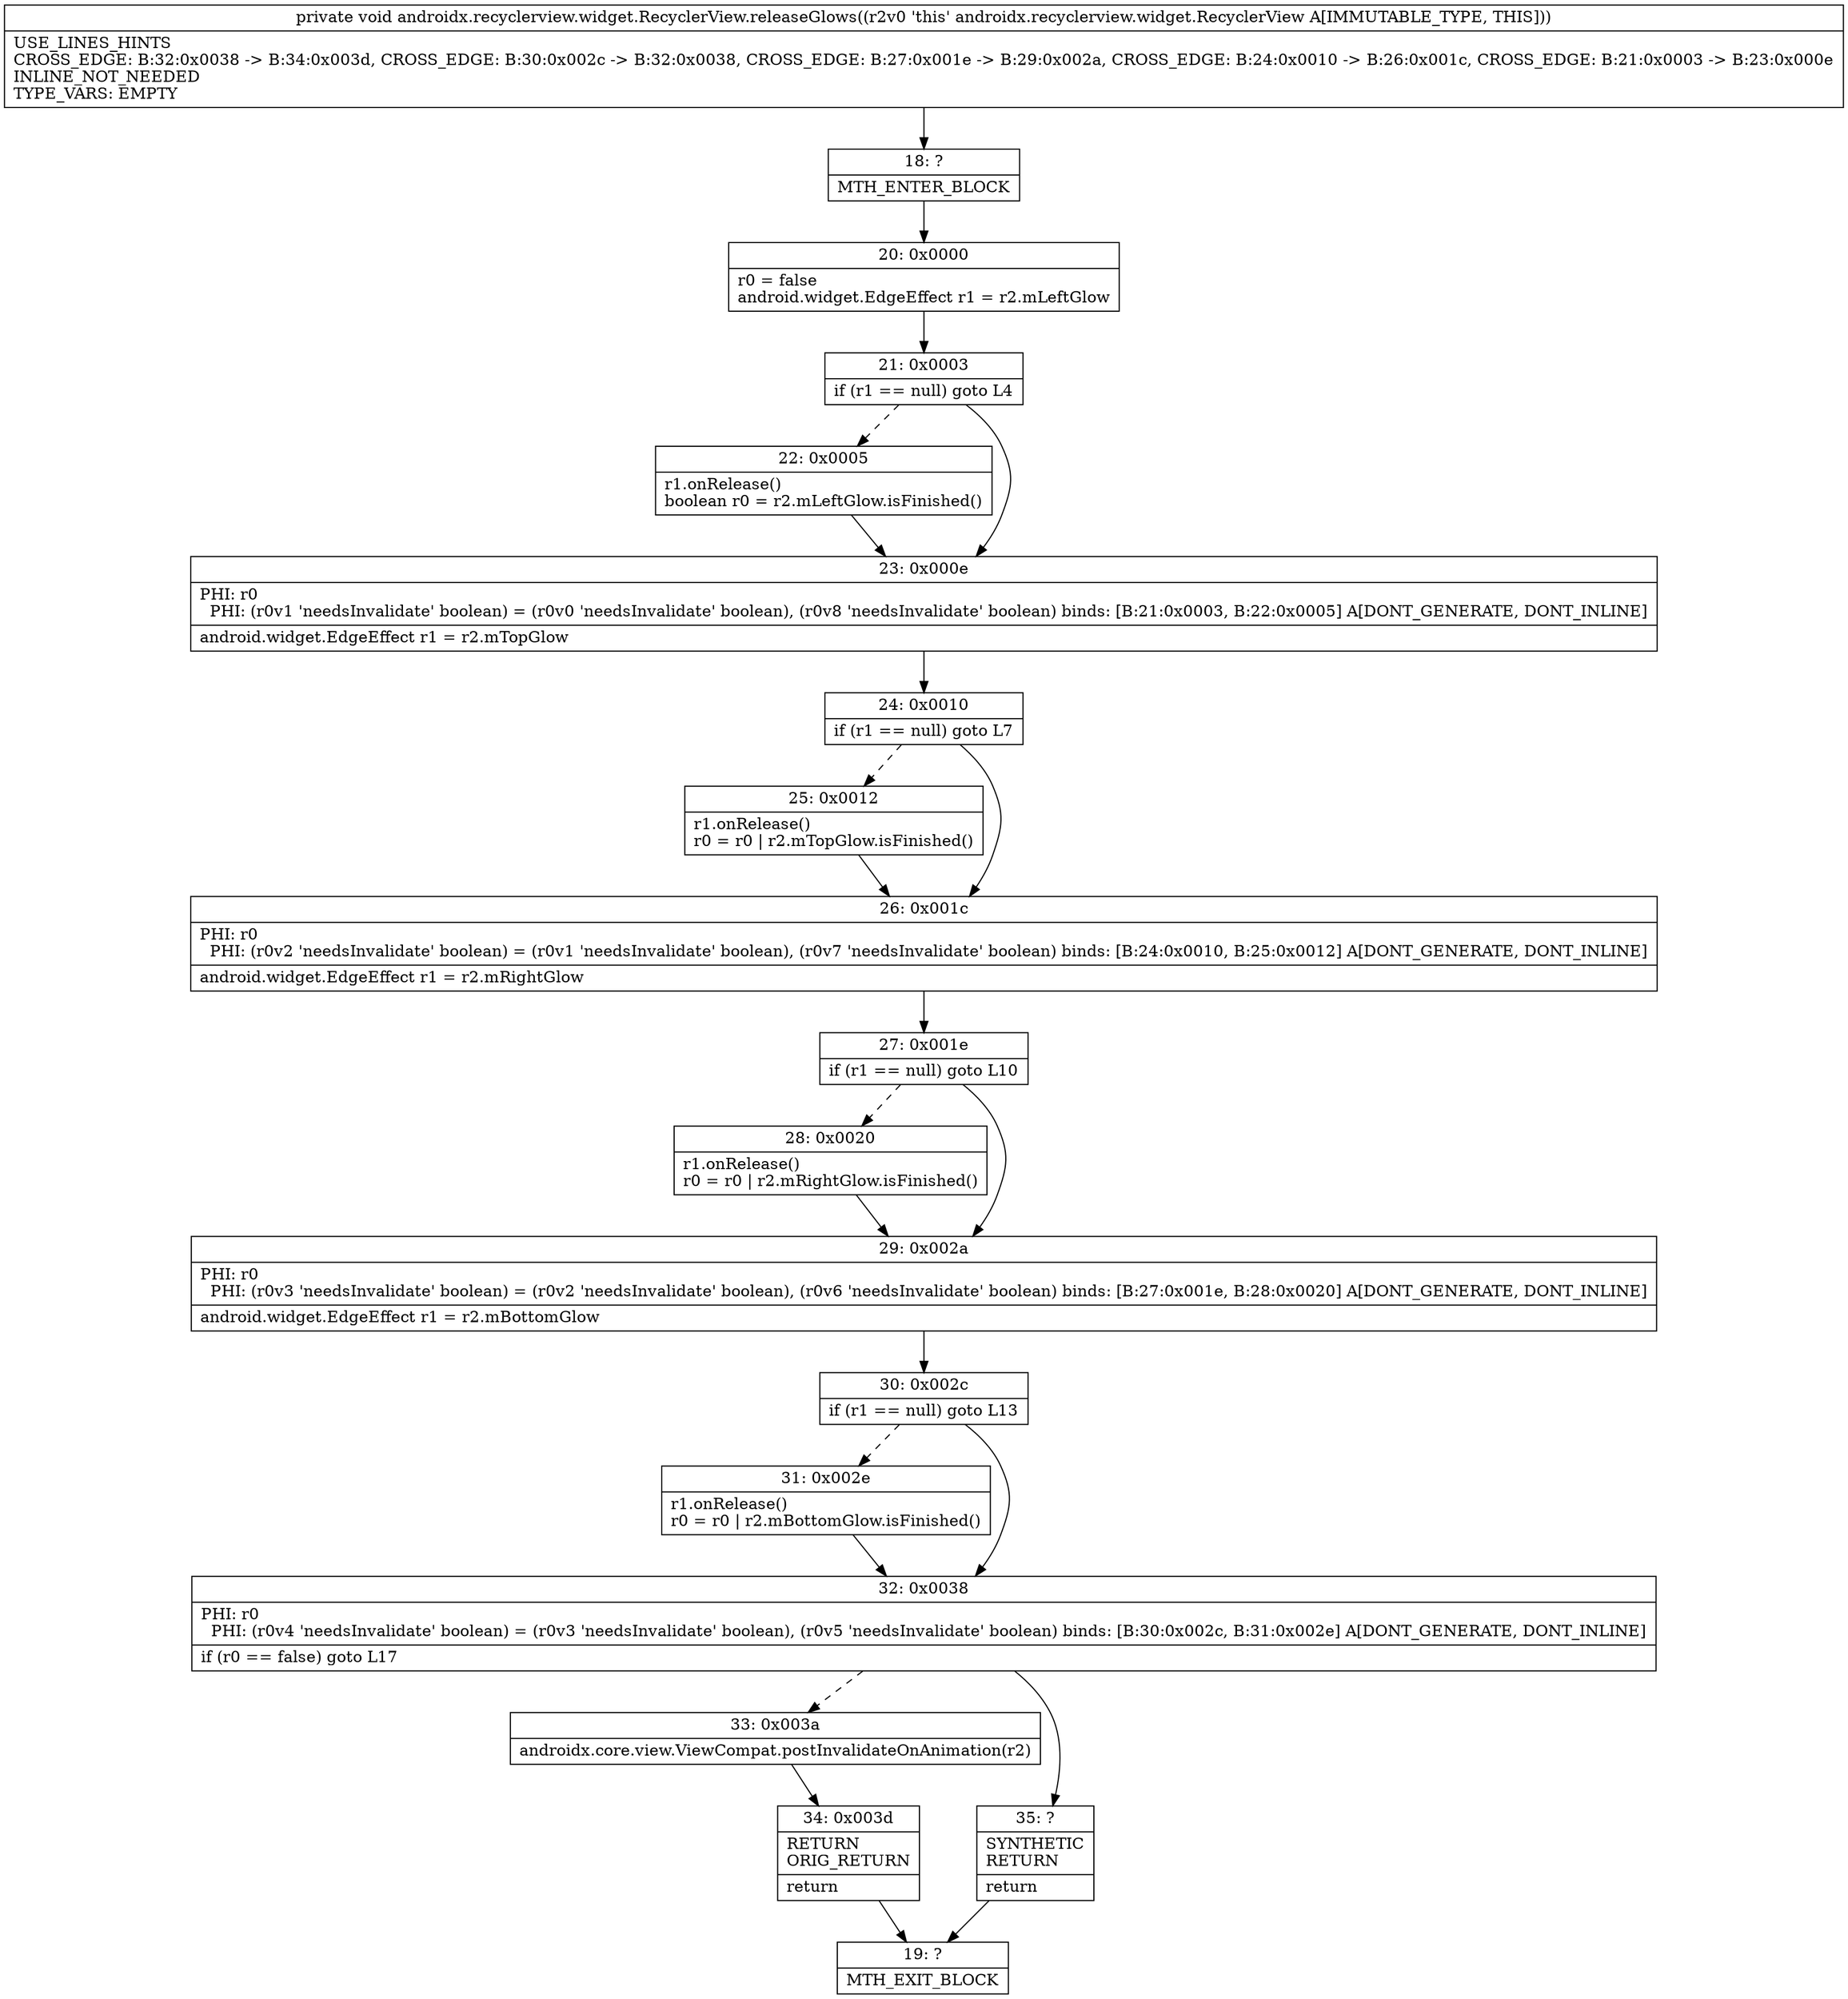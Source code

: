 digraph "CFG forandroidx.recyclerview.widget.RecyclerView.releaseGlows()V" {
Node_18 [shape=record,label="{18\:\ ?|MTH_ENTER_BLOCK\l}"];
Node_20 [shape=record,label="{20\:\ 0x0000|r0 = false\landroid.widget.EdgeEffect r1 = r2.mLeftGlow\l}"];
Node_21 [shape=record,label="{21\:\ 0x0003|if (r1 == null) goto L4\l}"];
Node_22 [shape=record,label="{22\:\ 0x0005|r1.onRelease()\lboolean r0 = r2.mLeftGlow.isFinished()\l}"];
Node_23 [shape=record,label="{23\:\ 0x000e|PHI: r0 \l  PHI: (r0v1 'needsInvalidate' boolean) = (r0v0 'needsInvalidate' boolean), (r0v8 'needsInvalidate' boolean) binds: [B:21:0x0003, B:22:0x0005] A[DONT_GENERATE, DONT_INLINE]\l|android.widget.EdgeEffect r1 = r2.mTopGlow\l}"];
Node_24 [shape=record,label="{24\:\ 0x0010|if (r1 == null) goto L7\l}"];
Node_25 [shape=record,label="{25\:\ 0x0012|r1.onRelease()\lr0 = r0 \| r2.mTopGlow.isFinished()\l}"];
Node_26 [shape=record,label="{26\:\ 0x001c|PHI: r0 \l  PHI: (r0v2 'needsInvalidate' boolean) = (r0v1 'needsInvalidate' boolean), (r0v7 'needsInvalidate' boolean) binds: [B:24:0x0010, B:25:0x0012] A[DONT_GENERATE, DONT_INLINE]\l|android.widget.EdgeEffect r1 = r2.mRightGlow\l}"];
Node_27 [shape=record,label="{27\:\ 0x001e|if (r1 == null) goto L10\l}"];
Node_28 [shape=record,label="{28\:\ 0x0020|r1.onRelease()\lr0 = r0 \| r2.mRightGlow.isFinished()\l}"];
Node_29 [shape=record,label="{29\:\ 0x002a|PHI: r0 \l  PHI: (r0v3 'needsInvalidate' boolean) = (r0v2 'needsInvalidate' boolean), (r0v6 'needsInvalidate' boolean) binds: [B:27:0x001e, B:28:0x0020] A[DONT_GENERATE, DONT_INLINE]\l|android.widget.EdgeEffect r1 = r2.mBottomGlow\l}"];
Node_30 [shape=record,label="{30\:\ 0x002c|if (r1 == null) goto L13\l}"];
Node_31 [shape=record,label="{31\:\ 0x002e|r1.onRelease()\lr0 = r0 \| r2.mBottomGlow.isFinished()\l}"];
Node_32 [shape=record,label="{32\:\ 0x0038|PHI: r0 \l  PHI: (r0v4 'needsInvalidate' boolean) = (r0v3 'needsInvalidate' boolean), (r0v5 'needsInvalidate' boolean) binds: [B:30:0x002c, B:31:0x002e] A[DONT_GENERATE, DONT_INLINE]\l|if (r0 == false) goto L17\l}"];
Node_33 [shape=record,label="{33\:\ 0x003a|androidx.core.view.ViewCompat.postInvalidateOnAnimation(r2)\l}"];
Node_34 [shape=record,label="{34\:\ 0x003d|RETURN\lORIG_RETURN\l|return\l}"];
Node_19 [shape=record,label="{19\:\ ?|MTH_EXIT_BLOCK\l}"];
Node_35 [shape=record,label="{35\:\ ?|SYNTHETIC\lRETURN\l|return\l}"];
MethodNode[shape=record,label="{private void androidx.recyclerview.widget.RecyclerView.releaseGlows((r2v0 'this' androidx.recyclerview.widget.RecyclerView A[IMMUTABLE_TYPE, THIS]))  | USE_LINES_HINTS\lCROSS_EDGE: B:32:0x0038 \-\> B:34:0x003d, CROSS_EDGE: B:30:0x002c \-\> B:32:0x0038, CROSS_EDGE: B:27:0x001e \-\> B:29:0x002a, CROSS_EDGE: B:24:0x0010 \-\> B:26:0x001c, CROSS_EDGE: B:21:0x0003 \-\> B:23:0x000e\lINLINE_NOT_NEEDED\lTYPE_VARS: EMPTY\l}"];
MethodNode -> Node_18;Node_18 -> Node_20;
Node_20 -> Node_21;
Node_21 -> Node_22[style=dashed];
Node_21 -> Node_23;
Node_22 -> Node_23;
Node_23 -> Node_24;
Node_24 -> Node_25[style=dashed];
Node_24 -> Node_26;
Node_25 -> Node_26;
Node_26 -> Node_27;
Node_27 -> Node_28[style=dashed];
Node_27 -> Node_29;
Node_28 -> Node_29;
Node_29 -> Node_30;
Node_30 -> Node_31[style=dashed];
Node_30 -> Node_32;
Node_31 -> Node_32;
Node_32 -> Node_33[style=dashed];
Node_32 -> Node_35;
Node_33 -> Node_34;
Node_34 -> Node_19;
Node_35 -> Node_19;
}

